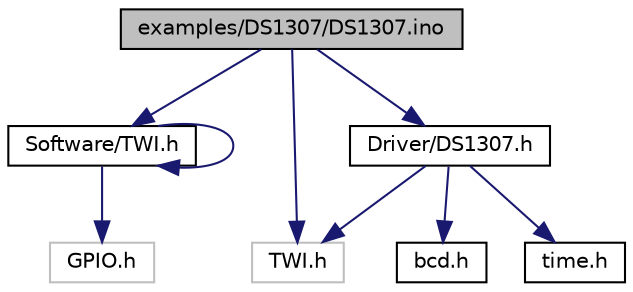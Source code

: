 digraph "examples/DS1307/DS1307.ino"
{
  edge [fontname="Helvetica",fontsize="10",labelfontname="Helvetica",labelfontsize="10"];
  node [fontname="Helvetica",fontsize="10",shape=record];
  Node1 [label="examples/DS1307/DS1307.ino",height=0.2,width=0.4,color="black", fillcolor="grey75", style="filled", fontcolor="black"];
  Node1 -> Node2 [color="midnightblue",fontsize="10",style="solid",fontname="Helvetica"];
  Node2 [label="TWI.h",height=0.2,width=0.4,color="grey75", fillcolor="white", style="filled"];
  Node1 -> Node3 [color="midnightblue",fontsize="10",style="solid",fontname="Helvetica"];
  Node3 [label="Software/TWI.h",height=0.2,width=0.4,color="black", fillcolor="white", style="filled",URL="$df/dad/Software_2TWI_8h.html"];
  Node3 -> Node3 [color="midnightblue",fontsize="10",style="solid",fontname="Helvetica"];
  Node3 -> Node4 [color="midnightblue",fontsize="10",style="solid",fontname="Helvetica"];
  Node4 [label="GPIO.h",height=0.2,width=0.4,color="grey75", fillcolor="white", style="filled"];
  Node1 -> Node5 [color="midnightblue",fontsize="10",style="solid",fontname="Helvetica"];
  Node5 [label="Driver/DS1307.h",height=0.2,width=0.4,color="black", fillcolor="white", style="filled",URL="$de/dba/DS1307_8h.html"];
  Node5 -> Node6 [color="midnightblue",fontsize="10",style="solid",fontname="Helvetica"];
  Node6 [label="bcd.h",height=0.2,width=0.4,color="black", fillcolor="white", style="filled",URL="$d3/db0/bcd_8h.html"];
  Node5 -> Node7 [color="midnightblue",fontsize="10",style="solid",fontname="Helvetica"];
  Node7 [label="time.h",height=0.2,width=0.4,color="black", fillcolor="white", style="filled",URL="$de/df7/time_8h.html"];
  Node5 -> Node2 [color="midnightblue",fontsize="10",style="solid",fontname="Helvetica"];
}
